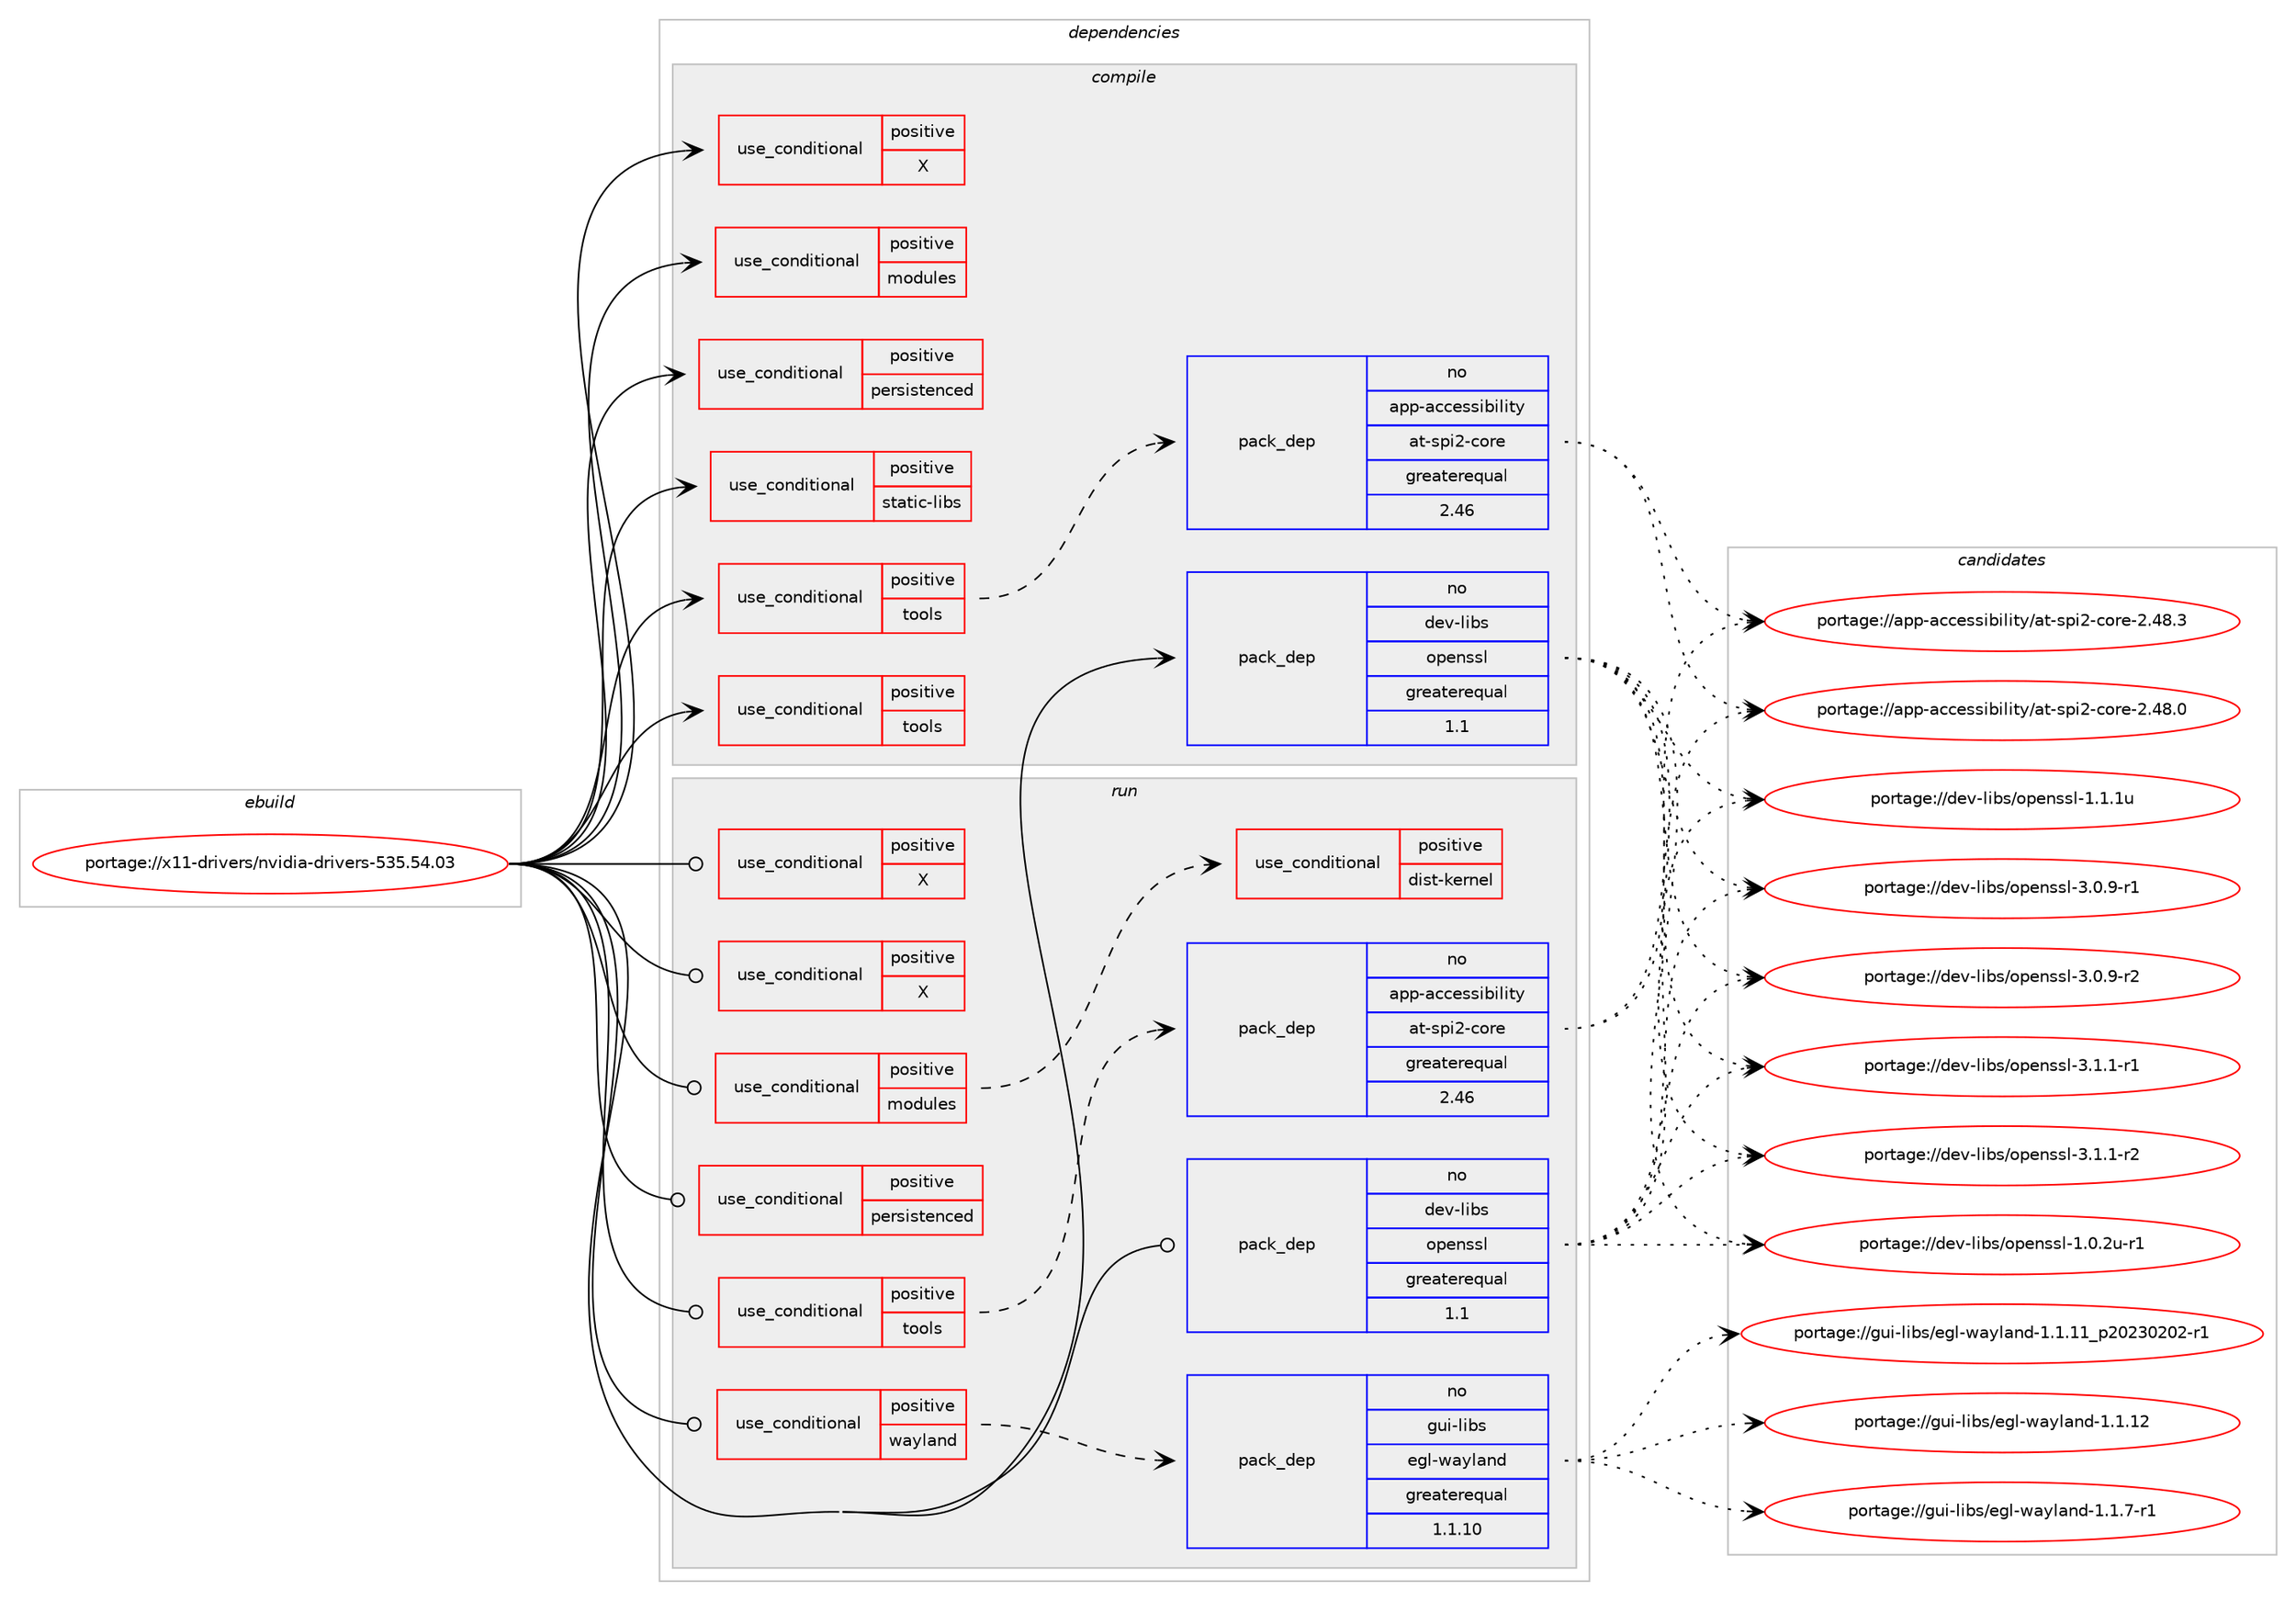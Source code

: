 digraph prolog {

# *************
# Graph options
# *************

newrank=true;
concentrate=true;
compound=true;
graph [rankdir=LR,fontname=Helvetica,fontsize=10,ranksep=1.5];#, ranksep=2.5, nodesep=0.2];
edge  [arrowhead=vee];
node  [fontname=Helvetica,fontsize=10];

# **********
# The ebuild
# **********

subgraph cluster_leftcol {
color=gray;
label=<<i>ebuild</i>>;
id [label="portage://x11-drivers/nvidia-drivers-535.54.03", color=red, width=4, href="../x11-drivers/nvidia-drivers-535.54.03.svg"];
}

# ****************
# The dependencies
# ****************

subgraph cluster_midcol {
color=gray;
label=<<i>dependencies</i>>;
subgraph cluster_compile {
fillcolor="#eeeeee";
style=filled;
label=<<i>compile</i>>;
subgraph cond305 {
dependency1084 [label=<<TABLE BORDER="0" CELLBORDER="1" CELLSPACING="0" CELLPADDING="4"><TR><TD ROWSPAN="3" CELLPADDING="10">use_conditional</TD></TR><TR><TD>positive</TD></TR><TR><TD>X</TD></TR></TABLE>>, shape=none, color=red];
# *** BEGIN UNKNOWN DEPENDENCY TYPE (TODO) ***
# dependency1084 -> package_dependency(portage://x11-drivers/nvidia-drivers-535.54.03,install,no,x11-libs,libpciaccess,none,[,,],[],[])
# *** END UNKNOWN DEPENDENCY TYPE (TODO) ***

}
id:e -> dependency1084:w [weight=20,style="solid",arrowhead="vee"];
subgraph cond306 {
dependency1085 [label=<<TABLE BORDER="0" CELLBORDER="1" CELLSPACING="0" CELLPADDING="4"><TR><TD ROWSPAN="3" CELLPADDING="10">use_conditional</TD></TR><TR><TD>positive</TD></TR><TR><TD>modules</TD></TR></TABLE>>, shape=none, color=red];
# *** BEGIN UNKNOWN DEPENDENCY TYPE (TODO) ***
# dependency1085 -> package_dependency(portage://x11-drivers/nvidia-drivers-535.54.03,install,no,virtual,linux-sources,none,[,,],[],[])
# *** END UNKNOWN DEPENDENCY TYPE (TODO) ***

}
id:e -> dependency1085:w [weight=20,style="solid",arrowhead="vee"];
subgraph cond307 {
dependency1086 [label=<<TABLE BORDER="0" CELLBORDER="1" CELLSPACING="0" CELLPADDING="4"><TR><TD ROWSPAN="3" CELLPADDING="10">use_conditional</TD></TR><TR><TD>positive</TD></TR><TR><TD>persistenced</TD></TR></TABLE>>, shape=none, color=red];
# *** BEGIN UNKNOWN DEPENDENCY TYPE (TODO) ***
# dependency1086 -> package_dependency(portage://x11-drivers/nvidia-drivers-535.54.03,install,no,acct-user,nvpd,none,[,,],[],[])
# *** END UNKNOWN DEPENDENCY TYPE (TODO) ***

# *** BEGIN UNKNOWN DEPENDENCY TYPE (TODO) ***
# dependency1086 -> package_dependency(portage://x11-drivers/nvidia-drivers-535.54.03,install,no,net-libs,libtirpc,none,[,,],any_same_slot,[])
# *** END UNKNOWN DEPENDENCY TYPE (TODO) ***

}
id:e -> dependency1086:w [weight=20,style="solid",arrowhead="vee"];
subgraph cond308 {
dependency1087 [label=<<TABLE BORDER="0" CELLBORDER="1" CELLSPACING="0" CELLPADDING="4"><TR><TD ROWSPAN="3" CELLPADDING="10">use_conditional</TD></TR><TR><TD>positive</TD></TR><TR><TD>static-libs</TD></TR></TABLE>>, shape=none, color=red];
# *** BEGIN UNKNOWN DEPENDENCY TYPE (TODO) ***
# dependency1087 -> package_dependency(portage://x11-drivers/nvidia-drivers-535.54.03,install,no,x11-libs,libX11,none,[,,],[],[])
# *** END UNKNOWN DEPENDENCY TYPE (TODO) ***

# *** BEGIN UNKNOWN DEPENDENCY TYPE (TODO) ***
# dependency1087 -> package_dependency(portage://x11-drivers/nvidia-drivers-535.54.03,install,no,x11-libs,libXext,none,[,,],[],[])
# *** END UNKNOWN DEPENDENCY TYPE (TODO) ***

}
id:e -> dependency1087:w [weight=20,style="solid",arrowhead="vee"];
subgraph cond309 {
dependency1088 [label=<<TABLE BORDER="0" CELLBORDER="1" CELLSPACING="0" CELLPADDING="4"><TR><TD ROWSPAN="3" CELLPADDING="10">use_conditional</TD></TR><TR><TD>positive</TD></TR><TR><TD>tools</TD></TR></TABLE>>, shape=none, color=red];
subgraph pack672 {
dependency1089 [label=<<TABLE BORDER="0" CELLBORDER="1" CELLSPACING="0" CELLPADDING="4" WIDTH="220"><TR><TD ROWSPAN="6" CELLPADDING="30">pack_dep</TD></TR><TR><TD WIDTH="110">no</TD></TR><TR><TD>app-accessibility</TD></TR><TR><TD>at-spi2-core</TD></TR><TR><TD>greaterequal</TD></TR><TR><TD>2.46</TD></TR></TABLE>>, shape=none, color=blue];
}
dependency1088:e -> dependency1089:w [weight=20,style="dashed",arrowhead="vee"];
# *** BEGIN UNKNOWN DEPENDENCY TYPE (TODO) ***
# dependency1088 -> package_dependency(portage://x11-drivers/nvidia-drivers-535.54.03,install,no,dev-libs,glib,none,[,,],[slot(2)],[])
# *** END UNKNOWN DEPENDENCY TYPE (TODO) ***

# *** BEGIN UNKNOWN DEPENDENCY TYPE (TODO) ***
# dependency1088 -> package_dependency(portage://x11-drivers/nvidia-drivers-535.54.03,install,no,dev-libs,jansson,none,[,,],any_same_slot,[])
# *** END UNKNOWN DEPENDENCY TYPE (TODO) ***

# *** BEGIN UNKNOWN DEPENDENCY TYPE (TODO) ***
# dependency1088 -> package_dependency(portage://x11-drivers/nvidia-drivers-535.54.03,install,no,media-libs,harfbuzz,none,[,,],any_same_slot,[])
# *** END UNKNOWN DEPENDENCY TYPE (TODO) ***

# *** BEGIN UNKNOWN DEPENDENCY TYPE (TODO) ***
# dependency1088 -> package_dependency(portage://x11-drivers/nvidia-drivers-535.54.03,install,no,x11-libs,cairo,none,[,,],[],[])
# *** END UNKNOWN DEPENDENCY TYPE (TODO) ***

# *** BEGIN UNKNOWN DEPENDENCY TYPE (TODO) ***
# dependency1088 -> package_dependency(portage://x11-drivers/nvidia-drivers-535.54.03,install,no,x11-libs,gdk-pixbuf,none,[,,],[slot(2)],[])
# *** END UNKNOWN DEPENDENCY TYPE (TODO) ***

# *** BEGIN UNKNOWN DEPENDENCY TYPE (TODO) ***
# dependency1088 -> package_dependency(portage://x11-drivers/nvidia-drivers-535.54.03,install,no,x11-libs,gtk+,none,[,,],[slot(3)],[use(enable(X),none)])
# *** END UNKNOWN DEPENDENCY TYPE (TODO) ***

# *** BEGIN UNKNOWN DEPENDENCY TYPE (TODO) ***
# dependency1088 -> package_dependency(portage://x11-drivers/nvidia-drivers-535.54.03,install,no,x11-libs,libX11,none,[,,],[],[])
# *** END UNKNOWN DEPENDENCY TYPE (TODO) ***

# *** BEGIN UNKNOWN DEPENDENCY TYPE (TODO) ***
# dependency1088 -> package_dependency(portage://x11-drivers/nvidia-drivers-535.54.03,install,no,x11-libs,libXext,none,[,,],[],[])
# *** END UNKNOWN DEPENDENCY TYPE (TODO) ***

# *** BEGIN UNKNOWN DEPENDENCY TYPE (TODO) ***
# dependency1088 -> package_dependency(portage://x11-drivers/nvidia-drivers-535.54.03,install,no,x11-libs,libXxf86vm,none,[,,],[],[])
# *** END UNKNOWN DEPENDENCY TYPE (TODO) ***

# *** BEGIN UNKNOWN DEPENDENCY TYPE (TODO) ***
# dependency1088 -> package_dependency(portage://x11-drivers/nvidia-drivers-535.54.03,install,no,x11-libs,pango,none,[,,],[],[])
# *** END UNKNOWN DEPENDENCY TYPE (TODO) ***

}
id:e -> dependency1088:w [weight=20,style="solid",arrowhead="vee"];
subgraph cond310 {
dependency1090 [label=<<TABLE BORDER="0" CELLBORDER="1" CELLSPACING="0" CELLPADDING="4"><TR><TD ROWSPAN="3" CELLPADDING="10">use_conditional</TD></TR><TR><TD>positive</TD></TR><TR><TD>tools</TD></TR></TABLE>>, shape=none, color=red];
# *** BEGIN UNKNOWN DEPENDENCY TYPE (TODO) ***
# dependency1090 -> package_dependency(portage://x11-drivers/nvidia-drivers-535.54.03,install,no,media-libs,libglvnd,none,[,,],[],[])
# *** END UNKNOWN DEPENDENCY TYPE (TODO) ***

# *** BEGIN UNKNOWN DEPENDENCY TYPE (TODO) ***
# dependency1090 -> package_dependency(portage://x11-drivers/nvidia-drivers-535.54.03,install,no,sys-apps,dbus,none,[,,],[],[])
# *** END UNKNOWN DEPENDENCY TYPE (TODO) ***

# *** BEGIN UNKNOWN DEPENDENCY TYPE (TODO) ***
# dependency1090 -> package_dependency(portage://x11-drivers/nvidia-drivers-535.54.03,install,no,x11-base,xorg-proto,none,[,,],[],[])
# *** END UNKNOWN DEPENDENCY TYPE (TODO) ***

# *** BEGIN UNKNOWN DEPENDENCY TYPE (TODO) ***
# dependency1090 -> package_dependency(portage://x11-drivers/nvidia-drivers-535.54.03,install,no,x11-libs,libXrandr,none,[,,],[],[])
# *** END UNKNOWN DEPENDENCY TYPE (TODO) ***

# *** BEGIN UNKNOWN DEPENDENCY TYPE (TODO) ***
# dependency1090 -> package_dependency(portage://x11-drivers/nvidia-drivers-535.54.03,install,no,x11-libs,libXv,none,[,,],[],[])
# *** END UNKNOWN DEPENDENCY TYPE (TODO) ***

# *** BEGIN UNKNOWN DEPENDENCY TYPE (TODO) ***
# dependency1090 -> package_dependency(portage://x11-drivers/nvidia-drivers-535.54.03,install,no,x11-libs,libvdpau,none,[,,],[],[])
# *** END UNKNOWN DEPENDENCY TYPE (TODO) ***

}
id:e -> dependency1090:w [weight=20,style="solid",arrowhead="vee"];
# *** BEGIN UNKNOWN DEPENDENCY TYPE (TODO) ***
# id -> package_dependency(portage://x11-drivers/nvidia-drivers-535.54.03,install,no,acct-group,video,none,[,,],[],[])
# *** END UNKNOWN DEPENDENCY TYPE (TODO) ***

subgraph pack673 {
dependency1091 [label=<<TABLE BORDER="0" CELLBORDER="1" CELLSPACING="0" CELLPADDING="4" WIDTH="220"><TR><TD ROWSPAN="6" CELLPADDING="30">pack_dep</TD></TR><TR><TD WIDTH="110">no</TD></TR><TR><TD>dev-libs</TD></TR><TR><TD>openssl</TD></TR><TR><TD>greaterequal</TD></TR><TR><TD>1.1</TD></TR></TABLE>>, shape=none, color=blue];
}
id:e -> dependency1091:w [weight=20,style="solid",arrowhead="vee"];
# *** BEGIN UNKNOWN DEPENDENCY TYPE (TODO) ***
# id -> package_dependency(portage://x11-drivers/nvidia-drivers-535.54.03,install,no,sys-libs,glibc,none,[,,],[],[])
# *** END UNKNOWN DEPENDENCY TYPE (TODO) ***

}
subgraph cluster_compileandrun {
fillcolor="#eeeeee";
style=filled;
label=<<i>compile and run</i>>;
}
subgraph cluster_run {
fillcolor="#eeeeee";
style=filled;
label=<<i>run</i>>;
subgraph cond311 {
dependency1092 [label=<<TABLE BORDER="0" CELLBORDER="1" CELLSPACING="0" CELLPADDING="4"><TR><TD ROWSPAN="3" CELLPADDING="10">use_conditional</TD></TR><TR><TD>positive</TD></TR><TR><TD>X</TD></TR></TABLE>>, shape=none, color=red];
# *** BEGIN UNKNOWN DEPENDENCY TYPE (TODO) ***
# dependency1092 -> package_dependency(portage://x11-drivers/nvidia-drivers-535.54.03,run,no,media-libs,libglvnd,none,[,,],[],[use(enable(X),none),use(optenable(abi_x86_32),negative)])
# *** END UNKNOWN DEPENDENCY TYPE (TODO) ***

# *** BEGIN UNKNOWN DEPENDENCY TYPE (TODO) ***
# dependency1092 -> package_dependency(portage://x11-drivers/nvidia-drivers-535.54.03,run,no,x11-libs,libX11,none,[,,],[],[use(optenable(abi_x86_32),negative)])
# *** END UNKNOWN DEPENDENCY TYPE (TODO) ***

# *** BEGIN UNKNOWN DEPENDENCY TYPE (TODO) ***
# dependency1092 -> package_dependency(portage://x11-drivers/nvidia-drivers-535.54.03,run,no,x11-libs,libXext,none,[,,],[],[use(optenable(abi_x86_32),negative)])
# *** END UNKNOWN DEPENDENCY TYPE (TODO) ***

}
id:e -> dependency1092:w [weight=20,style="solid",arrowhead="odot"];
subgraph cond312 {
dependency1093 [label=<<TABLE BORDER="0" CELLBORDER="1" CELLSPACING="0" CELLPADDING="4"><TR><TD ROWSPAN="3" CELLPADDING="10">use_conditional</TD></TR><TR><TD>positive</TD></TR><TR><TD>X</TD></TR></TABLE>>, shape=none, color=red];
# *** BEGIN UNKNOWN DEPENDENCY TYPE (TODO) ***
# dependency1093 -> package_dependency(portage://x11-drivers/nvidia-drivers-535.54.03,run,no,x11-libs,libpciaccess,none,[,,],[],[])
# *** END UNKNOWN DEPENDENCY TYPE (TODO) ***

}
id:e -> dependency1093:w [weight=20,style="solid",arrowhead="odot"];
subgraph cond313 {
dependency1094 [label=<<TABLE BORDER="0" CELLBORDER="1" CELLSPACING="0" CELLPADDING="4"><TR><TD ROWSPAN="3" CELLPADDING="10">use_conditional</TD></TR><TR><TD>positive</TD></TR><TR><TD>modules</TD></TR></TABLE>>, shape=none, color=red];
# *** BEGIN UNKNOWN DEPENDENCY TYPE (TODO) ***
# dependency1094 -> package_dependency(portage://x11-drivers/nvidia-drivers-535.54.03,run,no,sys-apps,kmod,none,[,,],[],[use(enable(tools),none)])
# *** END UNKNOWN DEPENDENCY TYPE (TODO) ***

subgraph cond314 {
dependency1095 [label=<<TABLE BORDER="0" CELLBORDER="1" CELLSPACING="0" CELLPADDING="4"><TR><TD ROWSPAN="3" CELLPADDING="10">use_conditional</TD></TR><TR><TD>positive</TD></TR><TR><TD>dist-kernel</TD></TR></TABLE>>, shape=none, color=red];
# *** BEGIN UNKNOWN DEPENDENCY TYPE (TODO) ***
# dependency1095 -> package_dependency(portage://x11-drivers/nvidia-drivers-535.54.03,run,no,virtual,dist-kernel,none,[,,],any_same_slot,[])
# *** END UNKNOWN DEPENDENCY TYPE (TODO) ***

}
dependency1094:e -> dependency1095:w [weight=20,style="dashed",arrowhead="vee"];
}
id:e -> dependency1094:w [weight=20,style="solid",arrowhead="odot"];
subgraph cond315 {
dependency1096 [label=<<TABLE BORDER="0" CELLBORDER="1" CELLSPACING="0" CELLPADDING="4"><TR><TD ROWSPAN="3" CELLPADDING="10">use_conditional</TD></TR><TR><TD>positive</TD></TR><TR><TD>persistenced</TD></TR></TABLE>>, shape=none, color=red];
# *** BEGIN UNKNOWN DEPENDENCY TYPE (TODO) ***
# dependency1096 -> package_dependency(portage://x11-drivers/nvidia-drivers-535.54.03,run,no,acct-user,nvpd,none,[,,],[],[])
# *** END UNKNOWN DEPENDENCY TYPE (TODO) ***

# *** BEGIN UNKNOWN DEPENDENCY TYPE (TODO) ***
# dependency1096 -> package_dependency(portage://x11-drivers/nvidia-drivers-535.54.03,run,no,net-libs,libtirpc,none,[,,],any_same_slot,[])
# *** END UNKNOWN DEPENDENCY TYPE (TODO) ***

}
id:e -> dependency1096:w [weight=20,style="solid",arrowhead="odot"];
subgraph cond316 {
dependency1097 [label=<<TABLE BORDER="0" CELLBORDER="1" CELLSPACING="0" CELLPADDING="4"><TR><TD ROWSPAN="3" CELLPADDING="10">use_conditional</TD></TR><TR><TD>positive</TD></TR><TR><TD>tools</TD></TR></TABLE>>, shape=none, color=red];
subgraph pack674 {
dependency1098 [label=<<TABLE BORDER="0" CELLBORDER="1" CELLSPACING="0" CELLPADDING="4" WIDTH="220"><TR><TD ROWSPAN="6" CELLPADDING="30">pack_dep</TD></TR><TR><TD WIDTH="110">no</TD></TR><TR><TD>app-accessibility</TD></TR><TR><TD>at-spi2-core</TD></TR><TR><TD>greaterequal</TD></TR><TR><TD>2.46</TD></TR></TABLE>>, shape=none, color=blue];
}
dependency1097:e -> dependency1098:w [weight=20,style="dashed",arrowhead="vee"];
# *** BEGIN UNKNOWN DEPENDENCY TYPE (TODO) ***
# dependency1097 -> package_dependency(portage://x11-drivers/nvidia-drivers-535.54.03,run,no,dev-libs,glib,none,[,,],[slot(2)],[])
# *** END UNKNOWN DEPENDENCY TYPE (TODO) ***

# *** BEGIN UNKNOWN DEPENDENCY TYPE (TODO) ***
# dependency1097 -> package_dependency(portage://x11-drivers/nvidia-drivers-535.54.03,run,no,dev-libs,jansson,none,[,,],any_same_slot,[])
# *** END UNKNOWN DEPENDENCY TYPE (TODO) ***

# *** BEGIN UNKNOWN DEPENDENCY TYPE (TODO) ***
# dependency1097 -> package_dependency(portage://x11-drivers/nvidia-drivers-535.54.03,run,no,media-libs,harfbuzz,none,[,,],any_same_slot,[])
# *** END UNKNOWN DEPENDENCY TYPE (TODO) ***

# *** BEGIN UNKNOWN DEPENDENCY TYPE (TODO) ***
# dependency1097 -> package_dependency(portage://x11-drivers/nvidia-drivers-535.54.03,run,no,x11-libs,cairo,none,[,,],[],[])
# *** END UNKNOWN DEPENDENCY TYPE (TODO) ***

# *** BEGIN UNKNOWN DEPENDENCY TYPE (TODO) ***
# dependency1097 -> package_dependency(portage://x11-drivers/nvidia-drivers-535.54.03,run,no,x11-libs,gdk-pixbuf,none,[,,],[slot(2)],[])
# *** END UNKNOWN DEPENDENCY TYPE (TODO) ***

# *** BEGIN UNKNOWN DEPENDENCY TYPE (TODO) ***
# dependency1097 -> package_dependency(portage://x11-drivers/nvidia-drivers-535.54.03,run,no,x11-libs,gtk+,none,[,,],[slot(3)],[use(enable(X),none)])
# *** END UNKNOWN DEPENDENCY TYPE (TODO) ***

# *** BEGIN UNKNOWN DEPENDENCY TYPE (TODO) ***
# dependency1097 -> package_dependency(portage://x11-drivers/nvidia-drivers-535.54.03,run,no,x11-libs,libX11,none,[,,],[],[])
# *** END UNKNOWN DEPENDENCY TYPE (TODO) ***

# *** BEGIN UNKNOWN DEPENDENCY TYPE (TODO) ***
# dependency1097 -> package_dependency(portage://x11-drivers/nvidia-drivers-535.54.03,run,no,x11-libs,libXext,none,[,,],[],[])
# *** END UNKNOWN DEPENDENCY TYPE (TODO) ***

# *** BEGIN UNKNOWN DEPENDENCY TYPE (TODO) ***
# dependency1097 -> package_dependency(portage://x11-drivers/nvidia-drivers-535.54.03,run,no,x11-libs,libXxf86vm,none,[,,],[],[])
# *** END UNKNOWN DEPENDENCY TYPE (TODO) ***

# *** BEGIN UNKNOWN DEPENDENCY TYPE (TODO) ***
# dependency1097 -> package_dependency(portage://x11-drivers/nvidia-drivers-535.54.03,run,no,x11-libs,pango,none,[,,],[],[])
# *** END UNKNOWN DEPENDENCY TYPE (TODO) ***

}
id:e -> dependency1097:w [weight=20,style="solid",arrowhead="odot"];
subgraph cond317 {
dependency1099 [label=<<TABLE BORDER="0" CELLBORDER="1" CELLSPACING="0" CELLPADDING="4"><TR><TD ROWSPAN="3" CELLPADDING="10">use_conditional</TD></TR><TR><TD>positive</TD></TR><TR><TD>wayland</TD></TR></TABLE>>, shape=none, color=red];
# *** BEGIN UNKNOWN DEPENDENCY TYPE (TODO) ***
# dependency1099 -> package_dependency(portage://x11-drivers/nvidia-drivers-535.54.03,run,no,gui-libs,egl-gbm,none,[,,],[],[])
# *** END UNKNOWN DEPENDENCY TYPE (TODO) ***

subgraph pack675 {
dependency1100 [label=<<TABLE BORDER="0" CELLBORDER="1" CELLSPACING="0" CELLPADDING="4" WIDTH="220"><TR><TD ROWSPAN="6" CELLPADDING="30">pack_dep</TD></TR><TR><TD WIDTH="110">no</TD></TR><TR><TD>gui-libs</TD></TR><TR><TD>egl-wayland</TD></TR><TR><TD>greaterequal</TD></TR><TR><TD>1.1.10</TD></TR></TABLE>>, shape=none, color=blue];
}
dependency1099:e -> dependency1100:w [weight=20,style="dashed",arrowhead="vee"];
# *** BEGIN UNKNOWN DEPENDENCY TYPE (TODO) ***
# dependency1099 -> package_dependency(portage://x11-drivers/nvidia-drivers-535.54.03,run,no,media-libs,libglvnd,none,[,,],[],[])
# *** END UNKNOWN DEPENDENCY TYPE (TODO) ***

}
id:e -> dependency1099:w [weight=20,style="solid",arrowhead="odot"];
# *** BEGIN UNKNOWN DEPENDENCY TYPE (TODO) ***
# id -> package_dependency(portage://x11-drivers/nvidia-drivers-535.54.03,run,no,acct-group,video,none,[,,],[],[])
# *** END UNKNOWN DEPENDENCY TYPE (TODO) ***

subgraph pack676 {
dependency1101 [label=<<TABLE BORDER="0" CELLBORDER="1" CELLSPACING="0" CELLPADDING="4" WIDTH="220"><TR><TD ROWSPAN="6" CELLPADDING="30">pack_dep</TD></TR><TR><TD WIDTH="110">no</TD></TR><TR><TD>dev-libs</TD></TR><TR><TD>openssl</TD></TR><TR><TD>greaterequal</TD></TR><TR><TD>1.1</TD></TR></TABLE>>, shape=none, color=blue];
}
id:e -> dependency1101:w [weight=20,style="solid",arrowhead="odot"];
# *** BEGIN UNKNOWN DEPENDENCY TYPE (TODO) ***
# id -> package_dependency(portage://x11-drivers/nvidia-drivers-535.54.03,run,no,sys-libs,glibc,none,[,,],[],[])
# *** END UNKNOWN DEPENDENCY TYPE (TODO) ***

}
}

# **************
# The candidates
# **************

subgraph cluster_choices {
rank=same;
color=gray;
label=<<i>candidates</i>>;

subgraph choice672 {
color=black;
nodesep=1;
choice97112112459799991011151151059810510810511612147971164511511210550459911111410145504652564648 [label="portage://app-accessibility/at-spi2-core-2.48.0", color=red, width=4,href="../app-accessibility/at-spi2-core-2.48.0.svg"];
choice97112112459799991011151151059810510810511612147971164511511210550459911111410145504652564651 [label="portage://app-accessibility/at-spi2-core-2.48.3", color=red, width=4,href="../app-accessibility/at-spi2-core-2.48.3.svg"];
dependency1089:e -> choice97112112459799991011151151059810510810511612147971164511511210550459911111410145504652564648:w [style=dotted,weight="100"];
dependency1089:e -> choice97112112459799991011151151059810510810511612147971164511511210550459911111410145504652564651:w [style=dotted,weight="100"];
}
subgraph choice673 {
color=black;
nodesep=1;
choice1001011184510810598115471111121011101151151084549464846501174511449 [label="portage://dev-libs/openssl-1.0.2u-r1", color=red, width=4,href="../dev-libs/openssl-1.0.2u-r1.svg"];
choice100101118451081059811547111112101110115115108454946494649117 [label="portage://dev-libs/openssl-1.1.1u", color=red, width=4,href="../dev-libs/openssl-1.1.1u.svg"];
choice1001011184510810598115471111121011101151151084551464846574511449 [label="portage://dev-libs/openssl-3.0.9-r1", color=red, width=4,href="../dev-libs/openssl-3.0.9-r1.svg"];
choice1001011184510810598115471111121011101151151084551464846574511450 [label="portage://dev-libs/openssl-3.0.9-r2", color=red, width=4,href="../dev-libs/openssl-3.0.9-r2.svg"];
choice1001011184510810598115471111121011101151151084551464946494511449 [label="portage://dev-libs/openssl-3.1.1-r1", color=red, width=4,href="../dev-libs/openssl-3.1.1-r1.svg"];
choice1001011184510810598115471111121011101151151084551464946494511450 [label="portage://dev-libs/openssl-3.1.1-r2", color=red, width=4,href="../dev-libs/openssl-3.1.1-r2.svg"];
dependency1091:e -> choice1001011184510810598115471111121011101151151084549464846501174511449:w [style=dotted,weight="100"];
dependency1091:e -> choice100101118451081059811547111112101110115115108454946494649117:w [style=dotted,weight="100"];
dependency1091:e -> choice1001011184510810598115471111121011101151151084551464846574511449:w [style=dotted,weight="100"];
dependency1091:e -> choice1001011184510810598115471111121011101151151084551464846574511450:w [style=dotted,weight="100"];
dependency1091:e -> choice1001011184510810598115471111121011101151151084551464946494511449:w [style=dotted,weight="100"];
dependency1091:e -> choice1001011184510810598115471111121011101151151084551464946494511450:w [style=dotted,weight="100"];
}
subgraph choice674 {
color=black;
nodesep=1;
choice97112112459799991011151151059810510810511612147971164511511210550459911111410145504652564648 [label="portage://app-accessibility/at-spi2-core-2.48.0", color=red, width=4,href="../app-accessibility/at-spi2-core-2.48.0.svg"];
choice97112112459799991011151151059810510810511612147971164511511210550459911111410145504652564651 [label="portage://app-accessibility/at-spi2-core-2.48.3", color=red, width=4,href="../app-accessibility/at-spi2-core-2.48.3.svg"];
dependency1098:e -> choice97112112459799991011151151059810510810511612147971164511511210550459911111410145504652564648:w [style=dotted,weight="100"];
dependency1098:e -> choice97112112459799991011151151059810510810511612147971164511511210550459911111410145504652564651:w [style=dotted,weight="100"];
}
subgraph choice675 {
color=black;
nodesep=1;
choice103117105451081059811547101103108451199712110897110100454946494649499511250485051485048504511449 [label="portage://gui-libs/egl-wayland-1.1.11_p20230202-r1", color=red, width=4,href="../gui-libs/egl-wayland-1.1.11_p20230202-r1.svg"];
choice10311710545108105981154710110310845119971211089711010045494649464950 [label="portage://gui-libs/egl-wayland-1.1.12", color=red, width=4,href="../gui-libs/egl-wayland-1.1.12.svg"];
choice1031171054510810598115471011031084511997121108971101004549464946554511449 [label="portage://gui-libs/egl-wayland-1.1.7-r1", color=red, width=4,href="../gui-libs/egl-wayland-1.1.7-r1.svg"];
dependency1100:e -> choice103117105451081059811547101103108451199712110897110100454946494649499511250485051485048504511449:w [style=dotted,weight="100"];
dependency1100:e -> choice10311710545108105981154710110310845119971211089711010045494649464950:w [style=dotted,weight="100"];
dependency1100:e -> choice1031171054510810598115471011031084511997121108971101004549464946554511449:w [style=dotted,weight="100"];
}
subgraph choice676 {
color=black;
nodesep=1;
choice1001011184510810598115471111121011101151151084549464846501174511449 [label="portage://dev-libs/openssl-1.0.2u-r1", color=red, width=4,href="../dev-libs/openssl-1.0.2u-r1.svg"];
choice100101118451081059811547111112101110115115108454946494649117 [label="portage://dev-libs/openssl-1.1.1u", color=red, width=4,href="../dev-libs/openssl-1.1.1u.svg"];
choice1001011184510810598115471111121011101151151084551464846574511449 [label="portage://dev-libs/openssl-3.0.9-r1", color=red, width=4,href="../dev-libs/openssl-3.0.9-r1.svg"];
choice1001011184510810598115471111121011101151151084551464846574511450 [label="portage://dev-libs/openssl-3.0.9-r2", color=red, width=4,href="../dev-libs/openssl-3.0.9-r2.svg"];
choice1001011184510810598115471111121011101151151084551464946494511449 [label="portage://dev-libs/openssl-3.1.1-r1", color=red, width=4,href="../dev-libs/openssl-3.1.1-r1.svg"];
choice1001011184510810598115471111121011101151151084551464946494511450 [label="portage://dev-libs/openssl-3.1.1-r2", color=red, width=4,href="../dev-libs/openssl-3.1.1-r2.svg"];
dependency1101:e -> choice1001011184510810598115471111121011101151151084549464846501174511449:w [style=dotted,weight="100"];
dependency1101:e -> choice100101118451081059811547111112101110115115108454946494649117:w [style=dotted,weight="100"];
dependency1101:e -> choice1001011184510810598115471111121011101151151084551464846574511449:w [style=dotted,weight="100"];
dependency1101:e -> choice1001011184510810598115471111121011101151151084551464846574511450:w [style=dotted,weight="100"];
dependency1101:e -> choice1001011184510810598115471111121011101151151084551464946494511449:w [style=dotted,weight="100"];
dependency1101:e -> choice1001011184510810598115471111121011101151151084551464946494511450:w [style=dotted,weight="100"];
}
}

}
